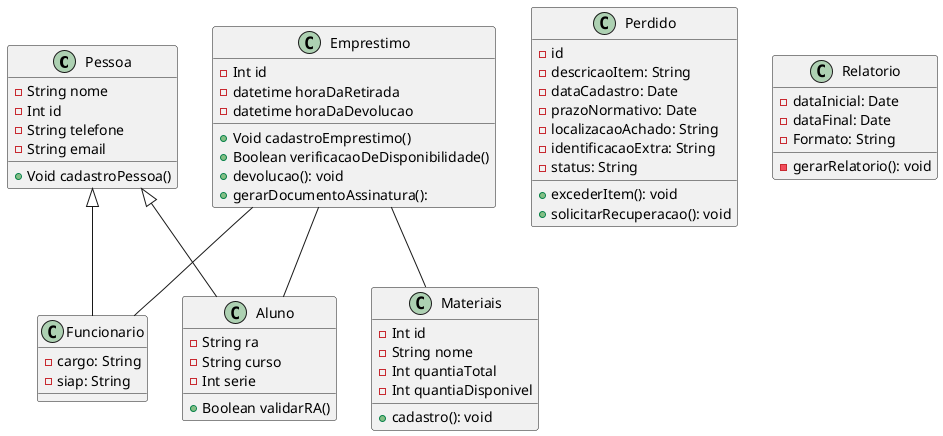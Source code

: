 @startuml   

class Pessoa { 
    -String nome
    -Int id
    -String telefone
    -String email

    +Void cadastroPessoa()
}
 
class Aluno {
    -String ra
    -String curso
    -Int serie

    +Boolean validarRA()
}

class Funcionario {
    -cargo: String
    -siap: String
}

class Materiais {
    -Int id
    -String nome
    -Int quantiaTotal
    -Int quantiaDisponivel

    +cadastro(): void
}

class Emprestimo{
    -Int id
    -datetime horaDaRetirada
    -datetime horaDaDevolucao

    +Void cadastroEmprestimo()
    +Boolean verificacaoDeDisponibilidade()
    +devolucao(): void
    +gerarDocumentoAssinatura(): 
}

class Perdido {
    -id
    -descricaoItem: String
    -dataCadastro: Date
    -prazoNormativo: Date
    -localizacaoAchado: String
    -identificacaoExtra: String
    -status: String
    +excederItem(): void
    +solicitarRecuperacao(): void
}

class Relatorio {
    -dataInicial: Date
    -dataFinal: Date
    -Formato: String
    -gerarRelatorio(): void
}


Pessoa <|-- Aluno
Pessoa <|-- Funcionario
Emprestimo -- Materiais
Emprestimo -- Aluno
Emprestimo -- Funcionario


@enduml

